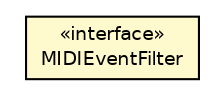 #!/usr/local/bin/dot
#
# Class diagram 
# Generated by UMLGraph version R5_6-24-gf6e263 (http://www.umlgraph.org/)
#

digraph G {
	edge [fontname="Helvetica",fontsize=10,labelfontname="Helvetica",labelfontsize=10];
	node [fontname="Helvetica",fontsize=10,shape=plaintext];
	nodesep=0.25;
	ranksep=0.5;
	// com.rockhoppertech.music.midi.js.MIDIEventFilter
	c4764 [label=<<table title="com.rockhoppertech.music.midi.js.MIDIEventFilter" border="0" cellborder="1" cellspacing="0" cellpadding="2" port="p" bgcolor="lemonChiffon" href="./MIDIEventFilter.html">
		<tr><td><table border="0" cellspacing="0" cellpadding="1">
<tr><td align="center" balign="center"> &#171;interface&#187; </td></tr>
<tr><td align="center" balign="center"> MIDIEventFilter </td></tr>
		</table></td></tr>
		</table>>, URL="./MIDIEventFilter.html", fontname="Helvetica", fontcolor="black", fontsize=9.0];
}

